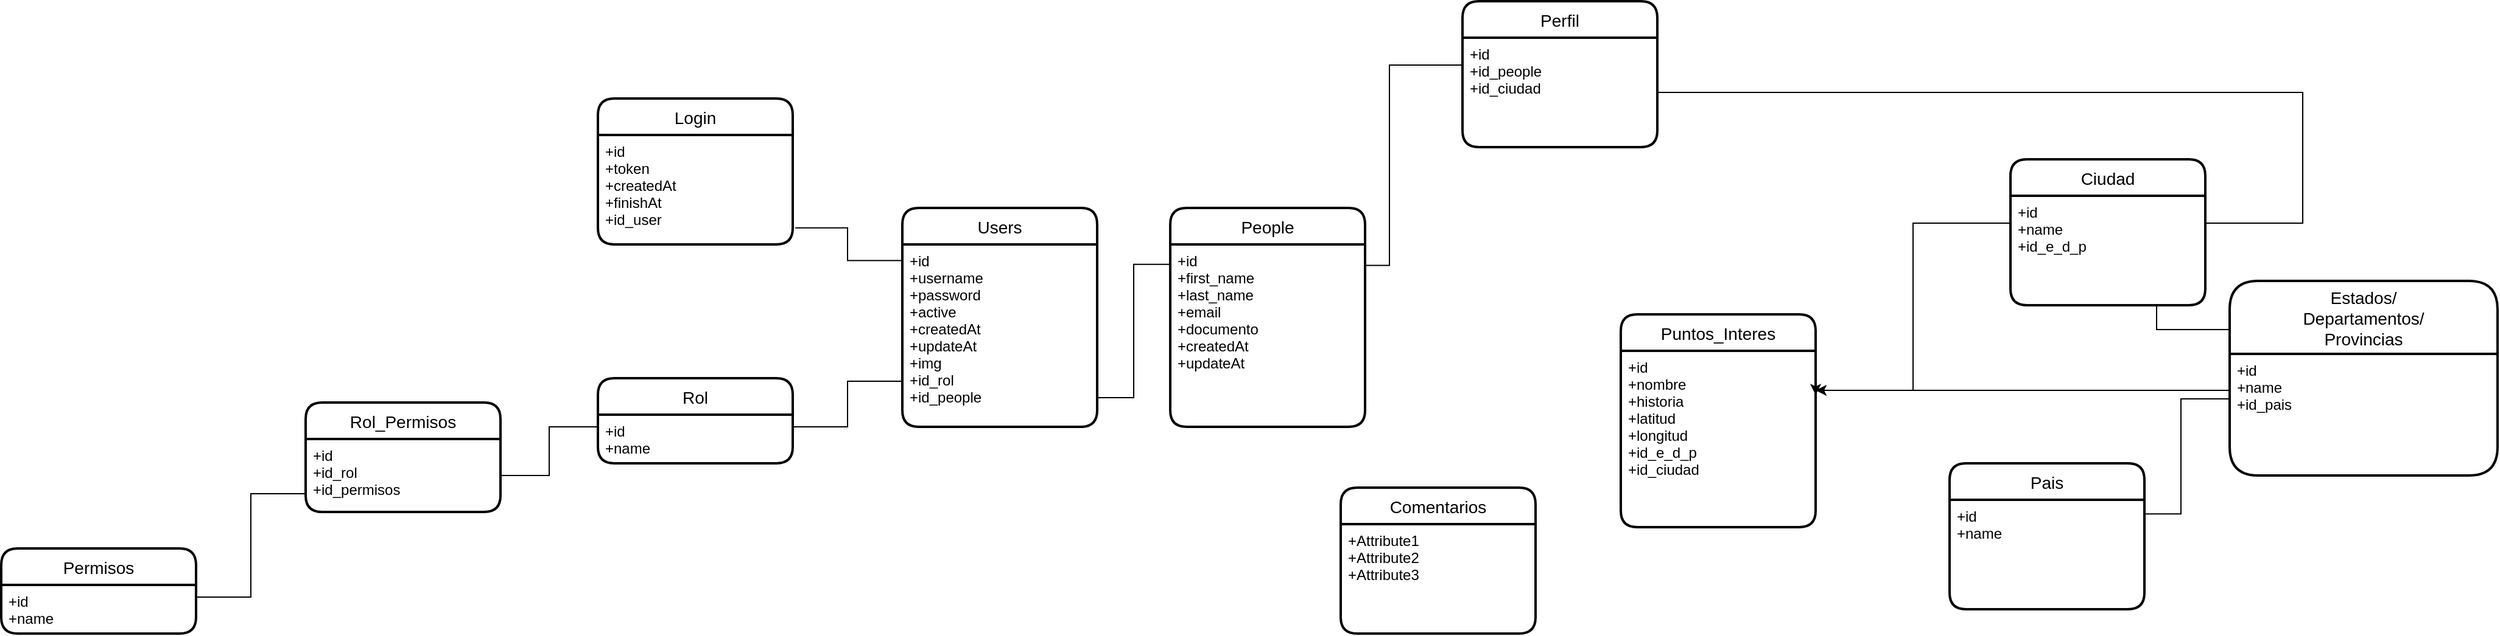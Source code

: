 <mxfile version="20.8.11" type="github">
  <diagram name="Página-1" id="czXhI2XSOKD8URqdnq5L">
    <mxGraphModel dx="2117" dy="589" grid="1" gridSize="10" guides="1" tooltips="1" connect="1" arrows="1" fold="1" page="1" pageScale="1" pageWidth="827" pageHeight="1169" math="0" shadow="0">
      <root>
        <mxCell id="0" />
        <mxCell id="1" parent="0" />
        <mxCell id="g68eZhoNwrhH9-CdULWT-1" value="Users" style="swimlane;childLayout=stackLayout;horizontal=1;startSize=30;horizontalStack=0;rounded=1;fontSize=14;fontStyle=0;strokeWidth=2;resizeParent=0;resizeLast=1;shadow=0;dashed=0;align=center;" parent="1" vertex="1">
          <mxGeometry x="180" y="190" width="160" height="180" as="geometry" />
        </mxCell>
        <mxCell id="g68eZhoNwrhH9-CdULWT-2" value="+id&#xa;+username&#xa;+password&#xa;+active&#xa;+createdAt&#xa;+updateAt&#xa;+img&#xa;+id_rol&#xa;+id_people" style="align=left;strokeColor=none;fillColor=none;spacingLeft=4;fontSize=12;verticalAlign=top;resizable=0;rotatable=0;part=1;" parent="g68eZhoNwrhH9-CdULWT-1" vertex="1">
          <mxGeometry y="30" width="160" height="150" as="geometry" />
        </mxCell>
        <mxCell id="Sc92qrHIA8ijGUT2YBj0-1" value="People" style="swimlane;childLayout=stackLayout;horizontal=1;startSize=30;horizontalStack=0;rounded=1;fontSize=14;fontStyle=0;strokeWidth=2;resizeParent=0;resizeLast=1;shadow=0;dashed=0;align=center;" parent="1" vertex="1">
          <mxGeometry x="400" y="190" width="160" height="180" as="geometry" />
        </mxCell>
        <mxCell id="Sc92qrHIA8ijGUT2YBj0-2" value="+id&#xa;+first_name&#xa;+last_name&#xa;+email&#xa;+documento&#xa;+createdAt&#xa;+updateAt&#xa;" style="align=left;strokeColor=none;fillColor=none;spacingLeft=4;fontSize=12;verticalAlign=top;resizable=0;rotatable=0;part=1;" parent="Sc92qrHIA8ijGUT2YBj0-1" vertex="1">
          <mxGeometry y="30" width="160" height="150" as="geometry" />
        </mxCell>
        <mxCell id="Sc92qrHIA8ijGUT2YBj0-3" value="Login" style="swimlane;childLayout=stackLayout;horizontal=1;startSize=30;horizontalStack=0;rounded=1;fontSize=14;fontStyle=0;strokeWidth=2;resizeParent=0;resizeLast=1;shadow=0;dashed=0;align=center;" parent="1" vertex="1">
          <mxGeometry x="-70" y="100" width="160" height="120" as="geometry" />
        </mxCell>
        <mxCell id="Sc92qrHIA8ijGUT2YBj0-4" value="+id&#xa;+token&#xa;+createdAt&#xa;+finishAt&#xa;+id_user" style="align=left;strokeColor=none;fillColor=none;spacingLeft=4;fontSize=12;verticalAlign=top;resizable=0;rotatable=0;part=1;" parent="Sc92qrHIA8ijGUT2YBj0-3" vertex="1">
          <mxGeometry y="30" width="160" height="90" as="geometry" />
        </mxCell>
        <mxCell id="Sc92qrHIA8ijGUT2YBj0-5" style="edgeStyle=orthogonalEdgeStyle;rounded=0;orthogonalLoop=1;jettySize=auto;html=1;exitX=-0.004;exitY=0.109;exitDx=0;exitDy=0;entryX=1.006;entryY=0.84;entryDx=0;entryDy=0;entryPerimeter=0;exitPerimeter=0;endArrow=none;endFill=0;" parent="1" source="Sc92qrHIA8ijGUT2YBj0-2" target="g68eZhoNwrhH9-CdULWT-2" edge="1">
          <mxGeometry relative="1" as="geometry">
            <Array as="points">
              <mxPoint x="370" y="236" />
              <mxPoint x="370" y="346" />
            </Array>
          </mxGeometry>
        </mxCell>
        <mxCell id="Sc92qrHIA8ijGUT2YBj0-6" style="edgeStyle=orthogonalEdgeStyle;rounded=0;orthogonalLoop=1;jettySize=auto;html=1;exitX=-0.002;exitY=0.088;exitDx=0;exitDy=0;exitPerimeter=0;entryX=1.013;entryY=0.849;entryDx=0;entryDy=0;entryPerimeter=0;endArrow=none;endFill=0;" parent="1" source="g68eZhoNwrhH9-CdULWT-2" target="Sc92qrHIA8ijGUT2YBj0-4" edge="1">
          <mxGeometry relative="1" as="geometry" />
        </mxCell>
        <mxCell id="Sc92qrHIA8ijGUT2YBj0-7" value="Rol" style="swimlane;childLayout=stackLayout;horizontal=1;startSize=30;horizontalStack=0;rounded=1;fontSize=14;fontStyle=0;strokeWidth=2;resizeParent=0;resizeLast=1;shadow=0;dashed=0;align=center;" parent="1" vertex="1">
          <mxGeometry x="-70" y="330" width="160" height="70" as="geometry" />
        </mxCell>
        <mxCell id="Sc92qrHIA8ijGUT2YBj0-8" value="+id&#xa;+name" style="align=left;strokeColor=none;fillColor=none;spacingLeft=4;fontSize=12;verticalAlign=top;resizable=0;rotatable=0;part=1;" parent="Sc92qrHIA8ijGUT2YBj0-7" vertex="1">
          <mxGeometry y="30" width="160" height="40" as="geometry" />
        </mxCell>
        <mxCell id="Sc92qrHIA8ijGUT2YBj0-10" style="edgeStyle=orthogonalEdgeStyle;rounded=0;orthogonalLoop=1;jettySize=auto;html=1;exitX=0;exitY=0.75;exitDx=0;exitDy=0;entryX=1;entryY=0.25;entryDx=0;entryDy=0;endArrow=none;endFill=0;" parent="1" source="g68eZhoNwrhH9-CdULWT-2" target="Sc92qrHIA8ijGUT2YBj0-8" edge="1">
          <mxGeometry relative="1" as="geometry" />
        </mxCell>
        <mxCell id="Sc92qrHIA8ijGUT2YBj0-11" value="Rol_Permisos" style="swimlane;childLayout=stackLayout;horizontal=1;startSize=30;horizontalStack=0;rounded=1;fontSize=14;fontStyle=0;strokeWidth=2;resizeParent=0;resizeLast=1;shadow=0;dashed=0;align=center;" parent="1" vertex="1">
          <mxGeometry x="-310" y="350" width="160" height="90" as="geometry" />
        </mxCell>
        <mxCell id="Sc92qrHIA8ijGUT2YBj0-12" value="+id&#xa;+id_rol&#xa;+id_permisos" style="align=left;strokeColor=none;fillColor=none;spacingLeft=4;fontSize=12;verticalAlign=top;resizable=0;rotatable=0;part=1;" parent="Sc92qrHIA8ijGUT2YBj0-11" vertex="1">
          <mxGeometry y="30" width="160" height="60" as="geometry" />
        </mxCell>
        <mxCell id="Sc92qrHIA8ijGUT2YBj0-13" style="edgeStyle=orthogonalEdgeStyle;rounded=0;orthogonalLoop=1;jettySize=auto;html=1;exitX=0;exitY=0.25;exitDx=0;exitDy=0;entryX=1;entryY=0.5;entryDx=0;entryDy=0;endArrow=none;endFill=0;" parent="1" source="Sc92qrHIA8ijGUT2YBj0-8" target="Sc92qrHIA8ijGUT2YBj0-12" edge="1">
          <mxGeometry relative="1" as="geometry" />
        </mxCell>
        <mxCell id="Sc92qrHIA8ijGUT2YBj0-14" value="Permisos" style="swimlane;childLayout=stackLayout;horizontal=1;startSize=30;horizontalStack=0;rounded=1;fontSize=14;fontStyle=0;strokeWidth=2;resizeParent=0;resizeLast=1;shadow=0;dashed=0;align=center;" parent="1" vertex="1">
          <mxGeometry x="-560" y="470" width="160" height="70" as="geometry" />
        </mxCell>
        <mxCell id="Sc92qrHIA8ijGUT2YBj0-15" value="+id&#xa;+name&#xa;" style="align=left;strokeColor=none;fillColor=none;spacingLeft=4;fontSize=12;verticalAlign=top;resizable=0;rotatable=0;part=1;" parent="Sc92qrHIA8ijGUT2YBj0-14" vertex="1">
          <mxGeometry y="30" width="160" height="40" as="geometry" />
        </mxCell>
        <mxCell id="Sc92qrHIA8ijGUT2YBj0-18" style="edgeStyle=orthogonalEdgeStyle;rounded=0;orthogonalLoop=1;jettySize=auto;html=1;exitX=1;exitY=0.25;exitDx=0;exitDy=0;entryX=0;entryY=0.75;entryDx=0;entryDy=0;endArrow=none;endFill=0;" parent="1" source="Sc92qrHIA8ijGUT2YBj0-15" target="Sc92qrHIA8ijGUT2YBj0-12" edge="1">
          <mxGeometry relative="1" as="geometry" />
        </mxCell>
        <mxCell id="Sc92qrHIA8ijGUT2YBj0-19" value="Perfil" style="swimlane;childLayout=stackLayout;horizontal=1;startSize=30;horizontalStack=0;rounded=1;fontSize=14;fontStyle=0;strokeWidth=2;resizeParent=0;resizeLast=1;shadow=0;dashed=0;align=center;" parent="1" vertex="1">
          <mxGeometry x="640" y="20" width="160" height="120" as="geometry" />
        </mxCell>
        <mxCell id="Sc92qrHIA8ijGUT2YBj0-20" value="+id&#xa;+id_people&#xa;+id_ciudad" style="align=left;strokeColor=none;fillColor=none;spacingLeft=4;fontSize=12;verticalAlign=top;resizable=0;rotatable=0;part=1;" parent="Sc92qrHIA8ijGUT2YBj0-19" vertex="1">
          <mxGeometry y="30" width="160" height="90" as="geometry" />
        </mxCell>
        <mxCell id="Sc92qrHIA8ijGUT2YBj0-21" value="Pais" style="swimlane;childLayout=stackLayout;horizontal=1;startSize=30;horizontalStack=0;rounded=1;fontSize=14;fontStyle=0;strokeWidth=2;resizeParent=0;resizeLast=1;shadow=0;dashed=0;align=center;" parent="1" vertex="1">
          <mxGeometry x="1040" y="400" width="160" height="120" as="geometry" />
        </mxCell>
        <mxCell id="Sc92qrHIA8ijGUT2YBj0-22" value="+id&#xa;+name" style="align=left;strokeColor=none;fillColor=none;spacingLeft=4;fontSize=12;verticalAlign=top;resizable=0;rotatable=0;part=1;" parent="Sc92qrHIA8ijGUT2YBj0-21" vertex="1">
          <mxGeometry y="30" width="160" height="90" as="geometry" />
        </mxCell>
        <mxCell id="Sc92qrHIA8ijGUT2YBj0-23" value="Estados/&#xa;Departamentos/&#xa;Provincias" style="swimlane;childLayout=stackLayout;horizontal=1;startSize=60;horizontalStack=0;rounded=1;fontSize=14;fontStyle=0;strokeWidth=2;resizeParent=0;resizeLast=1;shadow=0;dashed=0;align=center;arcSize=13;" parent="1" vertex="1">
          <mxGeometry x="1270" y="250" width="220" height="160" as="geometry" />
        </mxCell>
        <mxCell id="Sc92qrHIA8ijGUT2YBj0-24" value="+id&#xa;+name&#xa;+id_pais" style="align=left;strokeColor=none;fillColor=none;spacingLeft=4;fontSize=12;verticalAlign=top;resizable=0;rotatable=0;part=1;" parent="Sc92qrHIA8ijGUT2YBj0-23" vertex="1">
          <mxGeometry y="60" width="220" height="100" as="geometry" />
        </mxCell>
        <mxCell id="Sc92qrHIA8ijGUT2YBj0-25" value="Ciudad" style="swimlane;childLayout=stackLayout;horizontal=1;startSize=30;horizontalStack=0;rounded=1;fontSize=14;fontStyle=0;strokeWidth=2;resizeParent=0;resizeLast=1;shadow=0;dashed=0;align=center;" parent="1" vertex="1">
          <mxGeometry x="1090" y="150" width="160" height="120" as="geometry" />
        </mxCell>
        <mxCell id="Sc92qrHIA8ijGUT2YBj0-26" value="+id&#xa;+name&#xa;+id_e_d_p" style="align=left;strokeColor=none;fillColor=none;spacingLeft=4;fontSize=12;verticalAlign=top;resizable=0;rotatable=0;part=1;" parent="Sc92qrHIA8ijGUT2YBj0-25" vertex="1">
          <mxGeometry y="30" width="160" height="90" as="geometry" />
        </mxCell>
        <mxCell id="Sc92qrHIA8ijGUT2YBj0-27" style="edgeStyle=orthogonalEdgeStyle;rounded=0;orthogonalLoop=1;jettySize=auto;html=1;exitX=-0.002;exitY=0.404;exitDx=0;exitDy=0;entryX=1.005;entryY=0.129;entryDx=0;entryDy=0;entryPerimeter=0;exitPerimeter=0;endArrow=none;endFill=0;" parent="1" source="Sc92qrHIA8ijGUT2YBj0-24" target="Sc92qrHIA8ijGUT2YBj0-22" edge="1">
          <mxGeometry relative="1" as="geometry">
            <Array as="points">
              <mxPoint x="1270" y="347" />
              <mxPoint x="1230" y="347" />
              <mxPoint x="1230" y="442" />
            </Array>
          </mxGeometry>
        </mxCell>
        <mxCell id="Sc92qrHIA8ijGUT2YBj0-28" style="edgeStyle=orthogonalEdgeStyle;rounded=0;orthogonalLoop=1;jettySize=auto;html=1;exitX=0.75;exitY=1;exitDx=0;exitDy=0;entryX=0;entryY=0.25;entryDx=0;entryDy=0;endArrow=none;endFill=0;" parent="1" source="Sc92qrHIA8ijGUT2YBj0-26" target="Sc92qrHIA8ijGUT2YBj0-23" edge="1">
          <mxGeometry relative="1" as="geometry" />
        </mxCell>
        <mxCell id="Sc92qrHIA8ijGUT2YBj0-29" style="edgeStyle=orthogonalEdgeStyle;rounded=0;orthogonalLoop=1;jettySize=auto;html=1;exitX=0;exitY=0.25;exitDx=0;exitDy=0;entryX=1.002;entryY=0.115;entryDx=0;entryDy=0;entryPerimeter=0;endArrow=none;endFill=0;" parent="1" source="Sc92qrHIA8ijGUT2YBj0-20" target="Sc92qrHIA8ijGUT2YBj0-2" edge="1">
          <mxGeometry relative="1" as="geometry">
            <Array as="points">
              <mxPoint x="580" y="73" />
              <mxPoint x="580" y="237" />
            </Array>
          </mxGeometry>
        </mxCell>
        <mxCell id="Sc92qrHIA8ijGUT2YBj0-30" style="edgeStyle=orthogonalEdgeStyle;rounded=0;orthogonalLoop=1;jettySize=auto;html=1;exitX=1;exitY=0.25;exitDx=0;exitDy=0;entryX=1;entryY=0.5;entryDx=0;entryDy=0;startArrow=none;startFill=0;endArrow=none;endFill=0;" parent="1" source="Sc92qrHIA8ijGUT2YBj0-26" target="Sc92qrHIA8ijGUT2YBj0-20" edge="1">
          <mxGeometry relative="1" as="geometry">
            <Array as="points">
              <mxPoint x="1330" y="203" />
              <mxPoint x="1330" y="95" />
            </Array>
          </mxGeometry>
        </mxCell>
        <mxCell id="F3kB7TNnCrRBKWkXqFEU-1" value="Puntos_Interes" style="swimlane;childLayout=stackLayout;horizontal=1;startSize=30;horizontalStack=0;rounded=1;fontSize=14;fontStyle=0;strokeWidth=2;resizeParent=0;resizeLast=1;shadow=0;dashed=0;align=center;" vertex="1" parent="1">
          <mxGeometry x="770" y="277.5" width="160" height="175" as="geometry" />
        </mxCell>
        <mxCell id="F3kB7TNnCrRBKWkXqFEU-2" value="+id&#xa;+nombre&#xa;+historia&#xa;+latitud&#xa;+longitud&#xa;+id_e_d_p&#xa;+id_ciudad&#xa;" style="align=left;strokeColor=none;fillColor=none;spacingLeft=4;fontSize=12;verticalAlign=top;resizable=0;rotatable=0;part=1;" vertex="1" parent="F3kB7TNnCrRBKWkXqFEU-1">
          <mxGeometry y="30" width="160" height="145" as="geometry" />
        </mxCell>
        <mxCell id="F3kB7TNnCrRBKWkXqFEU-3" style="edgeStyle=orthogonalEdgeStyle;rounded=0;orthogonalLoop=1;jettySize=auto;html=1;exitX=0;exitY=0;exitDx=0;exitDy=0;entryX=1;entryY=0.25;entryDx=0;entryDy=0;" edge="1" parent="1" source="Sc92qrHIA8ijGUT2YBj0-24" target="F3kB7TNnCrRBKWkXqFEU-2">
          <mxGeometry relative="1" as="geometry">
            <Array as="points">
              <mxPoint x="1270" y="340" />
              <mxPoint x="930" y="340" />
            </Array>
          </mxGeometry>
        </mxCell>
        <mxCell id="F3kB7TNnCrRBKWkXqFEU-4" style="edgeStyle=orthogonalEdgeStyle;rounded=0;orthogonalLoop=1;jettySize=auto;html=1;exitX=0;exitY=0.25;exitDx=0;exitDy=0;" edge="1" parent="1" source="Sc92qrHIA8ijGUT2YBj0-26">
          <mxGeometry relative="1" as="geometry">
            <mxPoint x="930" y="340" as="targetPoint" />
            <Array as="points">
              <mxPoint x="1010" y="203" />
              <mxPoint x="1010" y="340" />
              <mxPoint x="930" y="340" />
            </Array>
          </mxGeometry>
        </mxCell>
        <mxCell id="F3kB7TNnCrRBKWkXqFEU-5" value="Comentarios" style="swimlane;childLayout=stackLayout;horizontal=1;startSize=30;horizontalStack=0;rounded=1;fontSize=14;fontStyle=0;strokeWidth=2;resizeParent=0;resizeLast=1;shadow=0;dashed=0;align=center;" vertex="1" parent="1">
          <mxGeometry x="540" y="420" width="160" height="120" as="geometry" />
        </mxCell>
        <mxCell id="F3kB7TNnCrRBKWkXqFEU-6" value="+Attribute1&#xa;+Attribute2&#xa;+Attribute3" style="align=left;strokeColor=none;fillColor=none;spacingLeft=4;fontSize=12;verticalAlign=top;resizable=0;rotatable=0;part=1;" vertex="1" parent="F3kB7TNnCrRBKWkXqFEU-5">
          <mxGeometry y="30" width="160" height="90" as="geometry" />
        </mxCell>
      </root>
    </mxGraphModel>
  </diagram>
</mxfile>
